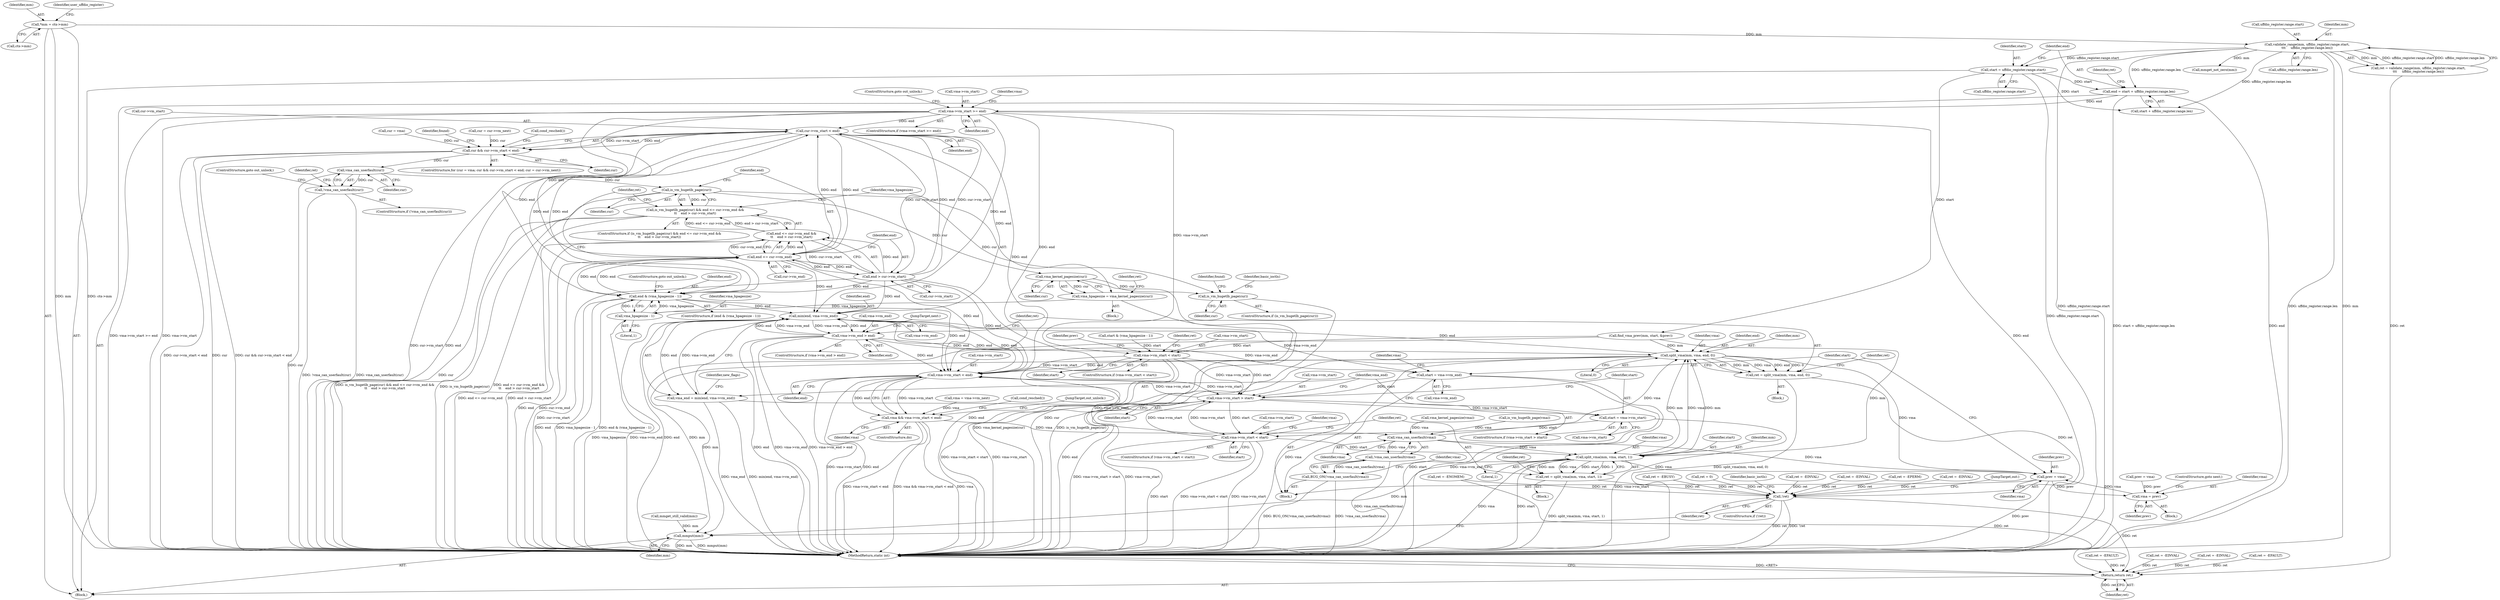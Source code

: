 digraph "0_linux_04f5866e41fb70690e28397487d8bd8eea7d712a_2@integer" {
"1000226" [label="(Call,end = start + uffdio_register.range.len)"];
"1000219" [label="(Call,start = uffdio_register.range.start)"];
"1000204" [label="(Call,validate_range(mm, uffdio_register.range.start,\n\t\t\t     uffdio_register.range.len))"];
"1000117" [label="(Call,*mm = ctx->mm)"];
"1000270" [label="(Call,vma->vm_start >= end)"];
"1000304" [label="(Call,cur->vm_start < end)"];
"1000302" [label="(Call,cur && cur->vm_start < end)"];
"1000340" [label="(Call,vma_can_userfault(cur))"];
"1000339" [label="(Call,!vma_can_userfault(cur))"];
"1000358" [label="(Call,is_vm_hugetlb_page(cur))"];
"1000357" [label="(Call,is_vm_hugetlb_page(cur) && end <= cur->vm_end &&\n\t\t    end > cur->vm_start)"];
"1000375" [label="(Call,vma_kernel_pagesize(cur))"];
"1000373" [label="(Call,vma_hpagesize = vma_kernel_pagesize(cur))"];
"1000384" [label="(Call,vma_hpagesize - 1)"];
"1000382" [label="(Call,end & (vma_hpagesize - 1))"];
"1000361" [label="(Call,end <= cur->vm_end)"];
"1000360" [label="(Call,end <= cur->vm_end &&\n\t\t    end > cur->vm_start)"];
"1000366" [label="(Call,end > cur->vm_start)"];
"1000489" [label="(Call,min(end, vma->vm_end))"];
"1000487" [label="(Call,vma_end = min(end, vma->vm_end))"];
"1000529" [label="(Call,vma->vm_end > end)"];
"1000537" [label="(Call,split_vma(mm, vma, end, 0))"];
"1000520" [label="(Call,split_vma(mm, vma, start, 1))"];
"1000518" [label="(Call,ret = split_vma(mm, vma, start, 1))"];
"1000588" [label="(Call,!ret)"];
"1000606" [label="(Return,return ret;)"];
"1000559" [label="(Call,prev = vma)"];
"1000507" [label="(Call,vma = prev)"];
"1000585" [label="(Call,mmput(mm))"];
"1000535" [label="(Call,ret = split_vma(mm, vma, end, 0))"];
"1000574" [label="(Call,vma->vm_start < end)"];
"1000477" [label="(Call,vma->vm_start > start)"];
"1000482" [label="(Call,start = vma->vm_start)"];
"1000512" [label="(Call,vma->vm_start < start)"];
"1000572" [label="(Call,vma && vma->vm_start < end)"];
"1000436" [label="(Call,vma_can_userfault(vma))"];
"1000435" [label="(Call,!vma_can_userfault(vma))"];
"1000434" [label="(Call,BUG_ON(!vma_can_userfault(vma)))"];
"1000562" [label="(Call,start = vma->vm_end)"];
"1000408" [label="(Call,is_vm_hugetlb_page(cur))"];
"1000420" [label="(Call,vma->vm_start < start)"];
"1000227" [label="(Identifier,end)"];
"1000204" [label="(Call,validate_range(mm, uffdio_register.range.start,\n\t\t\t     uffdio_register.range.len))"];
"1000283" [label="(Call,vma_kernel_pagesize(vma))"];
"1000241" [label="(Call,mmget_not_zero(mm))"];
"1000385" [label="(Identifier,vma_hpagesize)"];
"1000388" [label="(Call,ret = -EBUSY)"];
"1000226" [label="(Call,end = start + uffdio_register.range.len)"];
"1000275" [label="(ControlStructure,goto out_unlock;)"];
"1000359" [label="(Identifier,cur)"];
"1000491" [label="(Call,vma->vm_end)"];
"1000523" [label="(Identifier,start)"];
"1000277" [label="(Call,is_vm_hugetlb_page(vma))"];
"1000573" [label="(Identifier,vma)"];
"1000420" [label="(Call,vma->vm_start < start)"];
"1000507" [label="(Call,vma = prev)"];
"1000118" [label="(Identifier,mm)"];
"1000367" [label="(Identifier,end)"];
"1000536" [label="(Identifier,ret)"];
"1000386" [label="(Literal,1)"];
"1000484" [label="(Call,vma->vm_start)"];
"1000357" [label="(Call,is_vm_hugetlb_page(cur) && end <= cur->vm_end &&\n\t\t    end > cur->vm_start)"];
"1000567" [label="(Call,vma = vma->vm_next)"];
"1000442" [label="(Identifier,vma)"];
"1000510" [label="(ControlStructure,goto next;)"];
"1000302" [label="(Call,cur && cur->vm_start < end)"];
"1000428" [label="(Call,ret = 0)"];
"1000375" [label="(Call,vma_kernel_pagesize(cur))"];
"1000136" [label="(Identifier,user_uffdio_register)"];
"1000432" [label="(Block,)"];
"1000519" [label="(Identifier,ret)"];
"1000371" [label="(Block,)"];
"1000298" [label="(ControlStructure,for (cur = vma; cur && cur->vm_start < end; cur = cur->vm_next))"];
"1000362" [label="(Identifier,end)"];
"1000434" [label="(Call,BUG_ON(!vma_can_userfault(vma)))"];
"1000308" [label="(Identifier,end)"];
"1000426" [label="(Identifier,prev)"];
"1000506" [label="(Block,)"];
"1000270" [label="(Call,vma->vm_start >= end)"];
"1000339" [label="(Call,!vma_can_userfault(cur))"];
"1000594" [label="(Identifier,basic_ioctls)"];
"1000560" [label="(Identifier,prev)"];
"1000361" [label="(Call,end <= cur->vm_end)"];
"1000520" [label="(Call,split_vma(mm, vma, start, 1))"];
"1000299" [label="(Call,cur = vma)"];
"1000526" [label="(Identifier,ret)"];
"1000564" [label="(Call,vma->vm_end)"];
"1000541" [label="(Literal,0)"];
"1000265" [label="(Call,ret = -EINVAL)"];
"1000366" [label="(Call,end > cur->vm_start)"];
"1000517" [label="(Block,)"];
"1000524" [label="(Literal,1)"];
"1000568" [label="(Identifier,vma)"];
"1000286" [label="(Call,start & (vma_hpagesize - 1))"];
"1000115" [label="(Block,)"];
"1000513" [label="(Call,vma->vm_start)"];
"1000424" [label="(Identifier,start)"];
"1000381" [label="(ControlStructure,if (end & (vma_hpagesize - 1)))"];
"1000433" [label="(Call,cond_resched())"];
"1000119" [label="(Call,ctx->mm)"];
"1000429" [label="(Identifier,ret)"];
"1000140" [label="(Call,ret = -EFAULT)"];
"1000537" [label="(Call,split_vma(mm, vma, end, 0))"];
"1000418" [label="(Identifier,found)"];
"1000419" [label="(ControlStructure,if (vma->vm_start < start))"];
"1000341" [label="(Identifier,cur)"];
"1000588" [label="(Call,!ret)"];
"1000117" [label="(Call,*mm = ctx->mm)"];
"1000376" [label="(Identifier,cur)"];
"1000382" [label="(Call,end & (vma_hpagesize - 1))"];
"1000384" [label="(Call,vma_hpagesize - 1)"];
"1000579" [label="(JumpTarget,out_unlock:)"];
"1000387" [label="(ControlStructure,goto out_unlock;)"];
"1000235" [label="(Call,ret = -ENOMEM)"];
"1000437" [label="(Identifier,vma)"];
"1000228" [label="(Call,start + uffdio_register.range.len)"];
"1000530" [label="(Call,vma->vm_end)"];
"1000303" [label="(Identifier,cur)"];
"1000543" [label="(Identifier,ret)"];
"1000511" [label="(ControlStructure,if (vma->vm_start < start))"];
"1000561" [label="(Identifier,vma)"];
"1000334" [label="(Call,ret = -EINVAL)"];
"1000305" [label="(Call,cur->vm_start)"];
"1000586" [label="(Identifier,mm)"];
"1000540" [label="(Identifier,end)"];
"1000409" [label="(Identifier,cur)"];
"1000488" [label="(Identifier,vma_end)"];
"1000535" [label="(Call,ret = split_vma(mm, vma, end, 0))"];
"1000476" [label="(ControlStructure,if (vma->vm_start > start))"];
"1000585" [label="(Call,mmput(mm))"];
"1000411" [label="(Identifier,basic_ioctls)"];
"1000309" [label="(Call,cur = cur->vm_next)"];
"1000435" [label="(Call,!vma_can_userfault(vma))"];
"1000383" [label="(Identifier,end)"];
"1000342" [label="(ControlStructure,goto out_unlock;)"];
"1000343" [label="(Call,ret = -EPERM)"];
"1000155" [label="(Call,ret = -EINVAL)"];
"1000534" [label="(Block,)"];
"1000521" [label="(Identifier,mm)"];
"1000377" [label="(Call,ret = -EINVAL)"];
"1000269" [label="(ControlStructure,if (vma->vm_start >= end))"];
"1000489" [label="(Call,min(end, vma->vm_end))"];
"1000211" [label="(Call,uffdio_register.range.len)"];
"1000315" [label="(Call,cond_resched())"];
"1000344" [label="(Identifier,ret)"];
"1000606" [label="(Return,return ret;)"];
"1000531" [label="(Identifier,vma)"];
"1000197" [label="(Call,ret = -EINVAL)"];
"1000587" [label="(ControlStructure,if (!ret))"];
"1000374" [label="(Identifier,vma_hpagesize)"];
"1000363" [label="(Call,cur->vm_end)"];
"1000478" [label="(Call,vma->vm_start)"];
"1000431" [label="(ControlStructure,do)"];
"1000407" [label="(ControlStructure,if (is_vm_hugetlb_page(cur)))"];
"1000490" [label="(Identifier,end)"];
"1000522" [label="(Identifier,vma)"];
"1000516" [label="(Identifier,start)"];
"1000483" [label="(Identifier,start)"];
"1000518" [label="(Call,ret = split_vma(mm, vma, start, 1))"];
"1000607" [label="(Identifier,ret)"];
"1000271" [label="(Call,vma->vm_start)"];
"1000538" [label="(Identifier,mm)"];
"1000539" [label="(Identifier,vma)"];
"1000304" [label="(Call,cur->vm_start < end)"];
"1000545" [label="(JumpTarget,next:)"];
"1000574" [label="(Call,vma->vm_start < end)"];
"1000495" [label="(Identifier,new_flags)"];
"1000572" [label="(Call,vma && vma->vm_start < end)"];
"1000562" [label="(Call,start = vma->vm_end)"];
"1000563" [label="(Identifier,start)"];
"1000512" [label="(Call,vma->vm_start < start)"];
"1000414" [label="(Identifier,found)"];
"1000605" [label="(JumpTarget,out:)"];
"1000338" [label="(ControlStructure,if (!vma_can_userfault(cur)))"];
"1000529" [label="(Call,vma->vm_end > end)"];
"1000378" [label="(Identifier,ret)"];
"1000575" [label="(Call,vma->vm_start)"];
"1000477" [label="(Call,vma->vm_start > start)"];
"1000589" [label="(Identifier,ret)"];
"1000220" [label="(Identifier,start)"];
"1000436" [label="(Call,vma_can_userfault(vma))"];
"1000389" [label="(Identifier,ret)"];
"1000608" [label="(MethodReturn,static int)"];
"1000368" [label="(Call,cur->vm_start)"];
"1000509" [label="(Identifier,prev)"];
"1000578" [label="(Identifier,end)"];
"1000508" [label="(Identifier,vma)"];
"1000251" [label="(Call,mmget_still_valid(mm))"];
"1000256" [label="(Call,find_vma_prev(mm, start, &prev))"];
"1000219" [label="(Call,start = uffdio_register.range.start)"];
"1000408" [label="(Call,is_vm_hugetlb_page(cur))"];
"1000205" [label="(Identifier,mm)"];
"1000601" [label="(Call,ret = -EFAULT)"];
"1000559" [label="(Call,prev = vma)"];
"1000236" [label="(Identifier,ret)"];
"1000487" [label="(Call,vma_end = min(end, vma->vm_end))"];
"1000356" [label="(ControlStructure,if (is_vm_hugetlb_page(cur) && end <= cur->vm_end &&\n\t\t    end > cur->vm_start))"];
"1000358" [label="(Call,is_vm_hugetlb_page(cur))"];
"1000528" [label="(ControlStructure,if (vma->vm_end > end))"];
"1000221" [label="(Call,uffdio_register.range.start)"];
"1000425" [label="(Call,prev = vma)"];
"1000373" [label="(Call,vma_hpagesize = vma_kernel_pagesize(cur))"];
"1000206" [label="(Call,uffdio_register.range.start)"];
"1000482" [label="(Call,start = vma->vm_start)"];
"1000340" [label="(Call,vma_can_userfault(cur))"];
"1000421" [label="(Call,vma->vm_start)"];
"1000360" [label="(Call,end <= cur->vm_end &&\n\t\t    end > cur->vm_start)"];
"1000278" [label="(Identifier,vma)"];
"1000202" [label="(Call,ret = validate_range(mm, uffdio_register.range.start,\n\t\t\t     uffdio_register.range.len))"];
"1000481" [label="(Identifier,start)"];
"1000274" [label="(Identifier,end)"];
"1000533" [label="(Identifier,end)"];
"1000226" -> "1000115"  [label="AST: "];
"1000226" -> "1000228"  [label="CFG: "];
"1000227" -> "1000226"  [label="AST: "];
"1000228" -> "1000226"  [label="AST: "];
"1000236" -> "1000226"  [label="CFG: "];
"1000226" -> "1000608"  [label="DDG: end"];
"1000226" -> "1000608"  [label="DDG: start + uffdio_register.range.len"];
"1000219" -> "1000226"  [label="DDG: start"];
"1000204" -> "1000226"  [label="DDG: uffdio_register.range.len"];
"1000226" -> "1000270"  [label="DDG: end"];
"1000219" -> "1000115"  [label="AST: "];
"1000219" -> "1000221"  [label="CFG: "];
"1000220" -> "1000219"  [label="AST: "];
"1000221" -> "1000219"  [label="AST: "];
"1000227" -> "1000219"  [label="CFG: "];
"1000219" -> "1000608"  [label="DDG: uffdio_register.range.start"];
"1000204" -> "1000219"  [label="DDG: uffdio_register.range.start"];
"1000219" -> "1000228"  [label="DDG: start"];
"1000219" -> "1000256"  [label="DDG: start"];
"1000204" -> "1000202"  [label="AST: "];
"1000204" -> "1000211"  [label="CFG: "];
"1000205" -> "1000204"  [label="AST: "];
"1000206" -> "1000204"  [label="AST: "];
"1000211" -> "1000204"  [label="AST: "];
"1000202" -> "1000204"  [label="CFG: "];
"1000204" -> "1000608"  [label="DDG: uffdio_register.range.start"];
"1000204" -> "1000608"  [label="DDG: uffdio_register.range.len"];
"1000204" -> "1000608"  [label="DDG: mm"];
"1000204" -> "1000202"  [label="DDG: mm"];
"1000204" -> "1000202"  [label="DDG: uffdio_register.range.start"];
"1000204" -> "1000202"  [label="DDG: uffdio_register.range.len"];
"1000117" -> "1000204"  [label="DDG: mm"];
"1000204" -> "1000228"  [label="DDG: uffdio_register.range.len"];
"1000204" -> "1000241"  [label="DDG: mm"];
"1000117" -> "1000115"  [label="AST: "];
"1000117" -> "1000119"  [label="CFG: "];
"1000118" -> "1000117"  [label="AST: "];
"1000119" -> "1000117"  [label="AST: "];
"1000136" -> "1000117"  [label="CFG: "];
"1000117" -> "1000608"  [label="DDG: mm"];
"1000117" -> "1000608"  [label="DDG: ctx->mm"];
"1000270" -> "1000269"  [label="AST: "];
"1000270" -> "1000274"  [label="CFG: "];
"1000271" -> "1000270"  [label="AST: "];
"1000274" -> "1000270"  [label="AST: "];
"1000275" -> "1000270"  [label="CFG: "];
"1000278" -> "1000270"  [label="CFG: "];
"1000270" -> "1000608"  [label="DDG: end"];
"1000270" -> "1000608"  [label="DDG: vma->vm_start >= end"];
"1000270" -> "1000608"  [label="DDG: vma->vm_start"];
"1000270" -> "1000304"  [label="DDG: end"];
"1000270" -> "1000361"  [label="DDG: end"];
"1000270" -> "1000382"  [label="DDG: end"];
"1000270" -> "1000420"  [label="DDG: vma->vm_start"];
"1000270" -> "1000489"  [label="DDG: end"];
"1000270" -> "1000574"  [label="DDG: end"];
"1000304" -> "1000302"  [label="AST: "];
"1000304" -> "1000308"  [label="CFG: "];
"1000305" -> "1000304"  [label="AST: "];
"1000308" -> "1000304"  [label="AST: "];
"1000302" -> "1000304"  [label="CFG: "];
"1000304" -> "1000608"  [label="DDG: cur->vm_start"];
"1000304" -> "1000608"  [label="DDG: end"];
"1000304" -> "1000302"  [label="DDG: cur->vm_start"];
"1000304" -> "1000302"  [label="DDG: end"];
"1000366" -> "1000304"  [label="DDG: cur->vm_start"];
"1000366" -> "1000304"  [label="DDG: end"];
"1000382" -> "1000304"  [label="DDG: end"];
"1000361" -> "1000304"  [label="DDG: end"];
"1000304" -> "1000361"  [label="DDG: end"];
"1000304" -> "1000366"  [label="DDG: cur->vm_start"];
"1000304" -> "1000382"  [label="DDG: end"];
"1000304" -> "1000489"  [label="DDG: end"];
"1000304" -> "1000574"  [label="DDG: end"];
"1000302" -> "1000298"  [label="AST: "];
"1000302" -> "1000303"  [label="CFG: "];
"1000303" -> "1000302"  [label="AST: "];
"1000315" -> "1000302"  [label="CFG: "];
"1000418" -> "1000302"  [label="CFG: "];
"1000302" -> "1000608"  [label="DDG: cur->vm_start < end"];
"1000302" -> "1000608"  [label="DDG: cur"];
"1000302" -> "1000608"  [label="DDG: cur && cur->vm_start < end"];
"1000309" -> "1000302"  [label="DDG: cur"];
"1000299" -> "1000302"  [label="DDG: cur"];
"1000302" -> "1000340"  [label="DDG: cur"];
"1000340" -> "1000339"  [label="AST: "];
"1000340" -> "1000341"  [label="CFG: "];
"1000341" -> "1000340"  [label="AST: "];
"1000339" -> "1000340"  [label="CFG: "];
"1000340" -> "1000608"  [label="DDG: cur"];
"1000340" -> "1000339"  [label="DDG: cur"];
"1000340" -> "1000358"  [label="DDG: cur"];
"1000339" -> "1000338"  [label="AST: "];
"1000342" -> "1000339"  [label="CFG: "];
"1000344" -> "1000339"  [label="CFG: "];
"1000339" -> "1000608"  [label="DDG: !vma_can_userfault(cur)"];
"1000339" -> "1000608"  [label="DDG: vma_can_userfault(cur)"];
"1000358" -> "1000357"  [label="AST: "];
"1000358" -> "1000359"  [label="CFG: "];
"1000359" -> "1000358"  [label="AST: "];
"1000362" -> "1000358"  [label="CFG: "];
"1000357" -> "1000358"  [label="CFG: "];
"1000358" -> "1000608"  [label="DDG: cur"];
"1000358" -> "1000357"  [label="DDG: cur"];
"1000358" -> "1000375"  [label="DDG: cur"];
"1000358" -> "1000408"  [label="DDG: cur"];
"1000357" -> "1000356"  [label="AST: "];
"1000357" -> "1000360"  [label="CFG: "];
"1000360" -> "1000357"  [label="AST: "];
"1000374" -> "1000357"  [label="CFG: "];
"1000389" -> "1000357"  [label="CFG: "];
"1000357" -> "1000608"  [label="DDG: is_vm_hugetlb_page(cur) && end <= cur->vm_end &&\n\t\t    end > cur->vm_start"];
"1000357" -> "1000608"  [label="DDG: is_vm_hugetlb_page(cur)"];
"1000357" -> "1000608"  [label="DDG: end <= cur->vm_end &&\n\t\t    end > cur->vm_start"];
"1000360" -> "1000357"  [label="DDG: end <= cur->vm_end"];
"1000360" -> "1000357"  [label="DDG: end > cur->vm_start"];
"1000375" -> "1000373"  [label="AST: "];
"1000375" -> "1000376"  [label="CFG: "];
"1000376" -> "1000375"  [label="AST: "];
"1000373" -> "1000375"  [label="CFG: "];
"1000375" -> "1000608"  [label="DDG: cur"];
"1000375" -> "1000373"  [label="DDG: cur"];
"1000375" -> "1000408"  [label="DDG: cur"];
"1000373" -> "1000371"  [label="AST: "];
"1000374" -> "1000373"  [label="AST: "];
"1000378" -> "1000373"  [label="CFG: "];
"1000373" -> "1000608"  [label="DDG: vma_kernel_pagesize(cur)"];
"1000373" -> "1000384"  [label="DDG: vma_hpagesize"];
"1000384" -> "1000382"  [label="AST: "];
"1000384" -> "1000386"  [label="CFG: "];
"1000385" -> "1000384"  [label="AST: "];
"1000386" -> "1000384"  [label="AST: "];
"1000382" -> "1000384"  [label="CFG: "];
"1000384" -> "1000608"  [label="DDG: vma_hpagesize"];
"1000384" -> "1000382"  [label="DDG: vma_hpagesize"];
"1000384" -> "1000382"  [label="DDG: 1"];
"1000382" -> "1000381"  [label="AST: "];
"1000383" -> "1000382"  [label="AST: "];
"1000387" -> "1000382"  [label="CFG: "];
"1000389" -> "1000382"  [label="CFG: "];
"1000382" -> "1000608"  [label="DDG: end"];
"1000382" -> "1000608"  [label="DDG: vma_hpagesize - 1"];
"1000382" -> "1000608"  [label="DDG: end & (vma_hpagesize - 1)"];
"1000382" -> "1000361"  [label="DDG: end"];
"1000366" -> "1000382"  [label="DDG: end"];
"1000361" -> "1000382"  [label="DDG: end"];
"1000382" -> "1000489"  [label="DDG: end"];
"1000382" -> "1000574"  [label="DDG: end"];
"1000361" -> "1000360"  [label="AST: "];
"1000361" -> "1000363"  [label="CFG: "];
"1000362" -> "1000361"  [label="AST: "];
"1000363" -> "1000361"  [label="AST: "];
"1000367" -> "1000361"  [label="CFG: "];
"1000360" -> "1000361"  [label="CFG: "];
"1000361" -> "1000608"  [label="DDG: end"];
"1000361" -> "1000608"  [label="DDG: cur->vm_end"];
"1000361" -> "1000360"  [label="DDG: end"];
"1000361" -> "1000360"  [label="DDG: cur->vm_end"];
"1000366" -> "1000361"  [label="DDG: end"];
"1000361" -> "1000366"  [label="DDG: end"];
"1000361" -> "1000489"  [label="DDG: end"];
"1000361" -> "1000574"  [label="DDG: end"];
"1000360" -> "1000366"  [label="CFG: "];
"1000366" -> "1000360"  [label="AST: "];
"1000360" -> "1000608"  [label="DDG: end <= cur->vm_end"];
"1000360" -> "1000608"  [label="DDG: end > cur->vm_start"];
"1000366" -> "1000360"  [label="DDG: end"];
"1000366" -> "1000360"  [label="DDG: cur->vm_start"];
"1000366" -> "1000368"  [label="CFG: "];
"1000367" -> "1000366"  [label="AST: "];
"1000368" -> "1000366"  [label="AST: "];
"1000366" -> "1000608"  [label="DDG: cur->vm_start"];
"1000366" -> "1000608"  [label="DDG: end"];
"1000366" -> "1000489"  [label="DDG: end"];
"1000366" -> "1000574"  [label="DDG: end"];
"1000489" -> "1000487"  [label="AST: "];
"1000489" -> "1000491"  [label="CFG: "];
"1000490" -> "1000489"  [label="AST: "];
"1000491" -> "1000489"  [label="AST: "];
"1000487" -> "1000489"  [label="CFG: "];
"1000489" -> "1000608"  [label="DDG: vma->vm_end"];
"1000489" -> "1000608"  [label="DDG: end"];
"1000489" -> "1000487"  [label="DDG: end"];
"1000489" -> "1000487"  [label="DDG: vma->vm_end"];
"1000537" -> "1000489"  [label="DDG: end"];
"1000529" -> "1000489"  [label="DDG: end"];
"1000529" -> "1000489"  [label="DDG: vma->vm_end"];
"1000574" -> "1000489"  [label="DDG: end"];
"1000489" -> "1000529"  [label="DDG: vma->vm_end"];
"1000489" -> "1000529"  [label="DDG: end"];
"1000489" -> "1000562"  [label="DDG: vma->vm_end"];
"1000489" -> "1000574"  [label="DDG: end"];
"1000487" -> "1000432"  [label="AST: "];
"1000488" -> "1000487"  [label="AST: "];
"1000495" -> "1000487"  [label="CFG: "];
"1000487" -> "1000608"  [label="DDG: min(end, vma->vm_end)"];
"1000487" -> "1000608"  [label="DDG: vma_end"];
"1000529" -> "1000528"  [label="AST: "];
"1000529" -> "1000533"  [label="CFG: "];
"1000530" -> "1000529"  [label="AST: "];
"1000533" -> "1000529"  [label="AST: "];
"1000536" -> "1000529"  [label="CFG: "];
"1000545" -> "1000529"  [label="CFG: "];
"1000529" -> "1000608"  [label="DDG: end"];
"1000529" -> "1000608"  [label="DDG: vma->vm_end"];
"1000529" -> "1000608"  [label="DDG: vma->vm_end > end"];
"1000529" -> "1000537"  [label="DDG: end"];
"1000529" -> "1000562"  [label="DDG: vma->vm_end"];
"1000529" -> "1000574"  [label="DDG: end"];
"1000537" -> "1000535"  [label="AST: "];
"1000537" -> "1000541"  [label="CFG: "];
"1000538" -> "1000537"  [label="AST: "];
"1000539" -> "1000537"  [label="AST: "];
"1000540" -> "1000537"  [label="AST: "];
"1000541" -> "1000537"  [label="AST: "];
"1000535" -> "1000537"  [label="CFG: "];
"1000537" -> "1000608"  [label="DDG: end"];
"1000537" -> "1000608"  [label="DDG: vma"];
"1000537" -> "1000520"  [label="DDG: mm"];
"1000537" -> "1000535"  [label="DDG: mm"];
"1000537" -> "1000535"  [label="DDG: vma"];
"1000537" -> "1000535"  [label="DDG: end"];
"1000537" -> "1000535"  [label="DDG: 0"];
"1000520" -> "1000537"  [label="DDG: mm"];
"1000520" -> "1000537"  [label="DDG: vma"];
"1000256" -> "1000537"  [label="DDG: mm"];
"1000436" -> "1000537"  [label="DDG: vma"];
"1000537" -> "1000559"  [label="DDG: vma"];
"1000537" -> "1000574"  [label="DDG: end"];
"1000537" -> "1000585"  [label="DDG: mm"];
"1000520" -> "1000518"  [label="AST: "];
"1000520" -> "1000524"  [label="CFG: "];
"1000521" -> "1000520"  [label="AST: "];
"1000522" -> "1000520"  [label="AST: "];
"1000523" -> "1000520"  [label="AST: "];
"1000524" -> "1000520"  [label="AST: "];
"1000518" -> "1000520"  [label="CFG: "];
"1000520" -> "1000608"  [label="DDG: vma"];
"1000520" -> "1000608"  [label="DDG: start"];
"1000520" -> "1000518"  [label="DDG: mm"];
"1000520" -> "1000518"  [label="DDG: vma"];
"1000520" -> "1000518"  [label="DDG: start"];
"1000520" -> "1000518"  [label="DDG: 1"];
"1000256" -> "1000520"  [label="DDG: mm"];
"1000436" -> "1000520"  [label="DDG: vma"];
"1000512" -> "1000520"  [label="DDG: start"];
"1000520" -> "1000559"  [label="DDG: vma"];
"1000520" -> "1000585"  [label="DDG: mm"];
"1000518" -> "1000517"  [label="AST: "];
"1000519" -> "1000518"  [label="AST: "];
"1000526" -> "1000518"  [label="CFG: "];
"1000518" -> "1000608"  [label="DDG: split_vma(mm, vma, start, 1)"];
"1000518" -> "1000588"  [label="DDG: ret"];
"1000588" -> "1000587"  [label="AST: "];
"1000588" -> "1000589"  [label="CFG: "];
"1000589" -> "1000588"  [label="AST: "];
"1000594" -> "1000588"  [label="CFG: "];
"1000605" -> "1000588"  [label="CFG: "];
"1000588" -> "1000608"  [label="DDG: ret"];
"1000588" -> "1000608"  [label="DDG: !ret"];
"1000343" -> "1000588"  [label="DDG: ret"];
"1000388" -> "1000588"  [label="DDG: ret"];
"1000235" -> "1000588"  [label="DDG: ret"];
"1000265" -> "1000588"  [label="DDG: ret"];
"1000377" -> "1000588"  [label="DDG: ret"];
"1000535" -> "1000588"  [label="DDG: ret"];
"1000428" -> "1000588"  [label="DDG: ret"];
"1000334" -> "1000588"  [label="DDG: ret"];
"1000588" -> "1000606"  [label="DDG: ret"];
"1000606" -> "1000115"  [label="AST: "];
"1000606" -> "1000607"  [label="CFG: "];
"1000607" -> "1000606"  [label="AST: "];
"1000608" -> "1000606"  [label="CFG: "];
"1000606" -> "1000608"  [label="DDG: <RET>"];
"1000607" -> "1000606"  [label="DDG: ret"];
"1000235" -> "1000606"  [label="DDG: ret"];
"1000601" -> "1000606"  [label="DDG: ret"];
"1000140" -> "1000606"  [label="DDG: ret"];
"1000202" -> "1000606"  [label="DDG: ret"];
"1000155" -> "1000606"  [label="DDG: ret"];
"1000197" -> "1000606"  [label="DDG: ret"];
"1000559" -> "1000432"  [label="AST: "];
"1000559" -> "1000561"  [label="CFG: "];
"1000560" -> "1000559"  [label="AST: "];
"1000561" -> "1000559"  [label="AST: "];
"1000563" -> "1000559"  [label="CFG: "];
"1000559" -> "1000608"  [label="DDG: prev"];
"1000559" -> "1000507"  [label="DDG: prev"];
"1000436" -> "1000559"  [label="DDG: vma"];
"1000507" -> "1000559"  [label="DDG: vma"];
"1000507" -> "1000506"  [label="AST: "];
"1000507" -> "1000509"  [label="CFG: "];
"1000508" -> "1000507"  [label="AST: "];
"1000509" -> "1000507"  [label="AST: "];
"1000510" -> "1000507"  [label="CFG: "];
"1000425" -> "1000507"  [label="DDG: prev"];
"1000585" -> "1000115"  [label="AST: "];
"1000585" -> "1000586"  [label="CFG: "];
"1000586" -> "1000585"  [label="AST: "];
"1000589" -> "1000585"  [label="CFG: "];
"1000585" -> "1000608"  [label="DDG: mm"];
"1000585" -> "1000608"  [label="DDG: mmput(mm)"];
"1000251" -> "1000585"  [label="DDG: mm"];
"1000256" -> "1000585"  [label="DDG: mm"];
"1000535" -> "1000534"  [label="AST: "];
"1000536" -> "1000535"  [label="AST: "];
"1000543" -> "1000535"  [label="CFG: "];
"1000535" -> "1000608"  [label="DDG: split_vma(mm, vma, end, 0)"];
"1000574" -> "1000572"  [label="AST: "];
"1000574" -> "1000578"  [label="CFG: "];
"1000575" -> "1000574"  [label="AST: "];
"1000578" -> "1000574"  [label="AST: "];
"1000572" -> "1000574"  [label="CFG: "];
"1000574" -> "1000608"  [label="DDG: vma->vm_start"];
"1000574" -> "1000608"  [label="DDG: end"];
"1000574" -> "1000477"  [label="DDG: vma->vm_start"];
"1000574" -> "1000572"  [label="DDG: vma->vm_start"];
"1000574" -> "1000572"  [label="DDG: end"];
"1000512" -> "1000574"  [label="DDG: vma->vm_start"];
"1000420" -> "1000574"  [label="DDG: vma->vm_start"];
"1000477" -> "1000574"  [label="DDG: vma->vm_start"];
"1000477" -> "1000476"  [label="AST: "];
"1000477" -> "1000481"  [label="CFG: "];
"1000478" -> "1000477"  [label="AST: "];
"1000481" -> "1000477"  [label="AST: "];
"1000483" -> "1000477"  [label="CFG: "];
"1000488" -> "1000477"  [label="CFG: "];
"1000477" -> "1000608"  [label="DDG: vma->vm_start > start"];
"1000477" -> "1000608"  [label="DDG: vma->vm_start"];
"1000512" -> "1000477"  [label="DDG: vma->vm_start"];
"1000420" -> "1000477"  [label="DDG: vma->vm_start"];
"1000420" -> "1000477"  [label="DDG: start"];
"1000562" -> "1000477"  [label="DDG: start"];
"1000477" -> "1000482"  [label="DDG: vma->vm_start"];
"1000477" -> "1000512"  [label="DDG: vma->vm_start"];
"1000477" -> "1000512"  [label="DDG: start"];
"1000482" -> "1000476"  [label="AST: "];
"1000482" -> "1000484"  [label="CFG: "];
"1000483" -> "1000482"  [label="AST: "];
"1000484" -> "1000482"  [label="AST: "];
"1000488" -> "1000482"  [label="CFG: "];
"1000482" -> "1000608"  [label="DDG: vma->vm_start"];
"1000482" -> "1000512"  [label="DDG: start"];
"1000512" -> "1000511"  [label="AST: "];
"1000512" -> "1000516"  [label="CFG: "];
"1000513" -> "1000512"  [label="AST: "];
"1000516" -> "1000512"  [label="AST: "];
"1000519" -> "1000512"  [label="CFG: "];
"1000531" -> "1000512"  [label="CFG: "];
"1000512" -> "1000608"  [label="DDG: vma->vm_start"];
"1000512" -> "1000608"  [label="DDG: start"];
"1000512" -> "1000608"  [label="DDG: vma->vm_start < start"];
"1000572" -> "1000431"  [label="AST: "];
"1000572" -> "1000573"  [label="CFG: "];
"1000573" -> "1000572"  [label="AST: "];
"1000433" -> "1000572"  [label="CFG: "];
"1000579" -> "1000572"  [label="CFG: "];
"1000572" -> "1000608"  [label="DDG: vma->vm_start < end"];
"1000572" -> "1000608"  [label="DDG: vma && vma->vm_start < end"];
"1000572" -> "1000608"  [label="DDG: vma"];
"1000572" -> "1000436"  [label="DDG: vma"];
"1000567" -> "1000572"  [label="DDG: vma"];
"1000436" -> "1000435"  [label="AST: "];
"1000436" -> "1000437"  [label="CFG: "];
"1000437" -> "1000436"  [label="AST: "];
"1000435" -> "1000436"  [label="CFG: "];
"1000436" -> "1000435"  [label="DDG: vma"];
"1000283" -> "1000436"  [label="DDG: vma"];
"1000277" -> "1000436"  [label="DDG: vma"];
"1000435" -> "1000434"  [label="AST: "];
"1000434" -> "1000435"  [label="CFG: "];
"1000435" -> "1000608"  [label="DDG: vma_can_userfault(vma)"];
"1000435" -> "1000434"  [label="DDG: vma_can_userfault(vma)"];
"1000434" -> "1000432"  [label="AST: "];
"1000442" -> "1000434"  [label="CFG: "];
"1000434" -> "1000608"  [label="DDG: BUG_ON(!vma_can_userfault(vma))"];
"1000434" -> "1000608"  [label="DDG: !vma_can_userfault(vma)"];
"1000562" -> "1000432"  [label="AST: "];
"1000562" -> "1000564"  [label="CFG: "];
"1000563" -> "1000562"  [label="AST: "];
"1000564" -> "1000562"  [label="AST: "];
"1000568" -> "1000562"  [label="CFG: "];
"1000562" -> "1000608"  [label="DDG: start"];
"1000562" -> "1000608"  [label="DDG: vma->vm_end"];
"1000408" -> "1000407"  [label="AST: "];
"1000408" -> "1000409"  [label="CFG: "];
"1000409" -> "1000408"  [label="AST: "];
"1000411" -> "1000408"  [label="CFG: "];
"1000414" -> "1000408"  [label="CFG: "];
"1000408" -> "1000608"  [label="DDG: is_vm_hugetlb_page(cur)"];
"1000420" -> "1000419"  [label="AST: "];
"1000420" -> "1000424"  [label="CFG: "];
"1000421" -> "1000420"  [label="AST: "];
"1000424" -> "1000420"  [label="AST: "];
"1000426" -> "1000420"  [label="CFG: "];
"1000429" -> "1000420"  [label="CFG: "];
"1000420" -> "1000608"  [label="DDG: vma->vm_start < start"];
"1000420" -> "1000608"  [label="DDG: vma->vm_start"];
"1000286" -> "1000420"  [label="DDG: start"];
"1000256" -> "1000420"  [label="DDG: start"];
}
